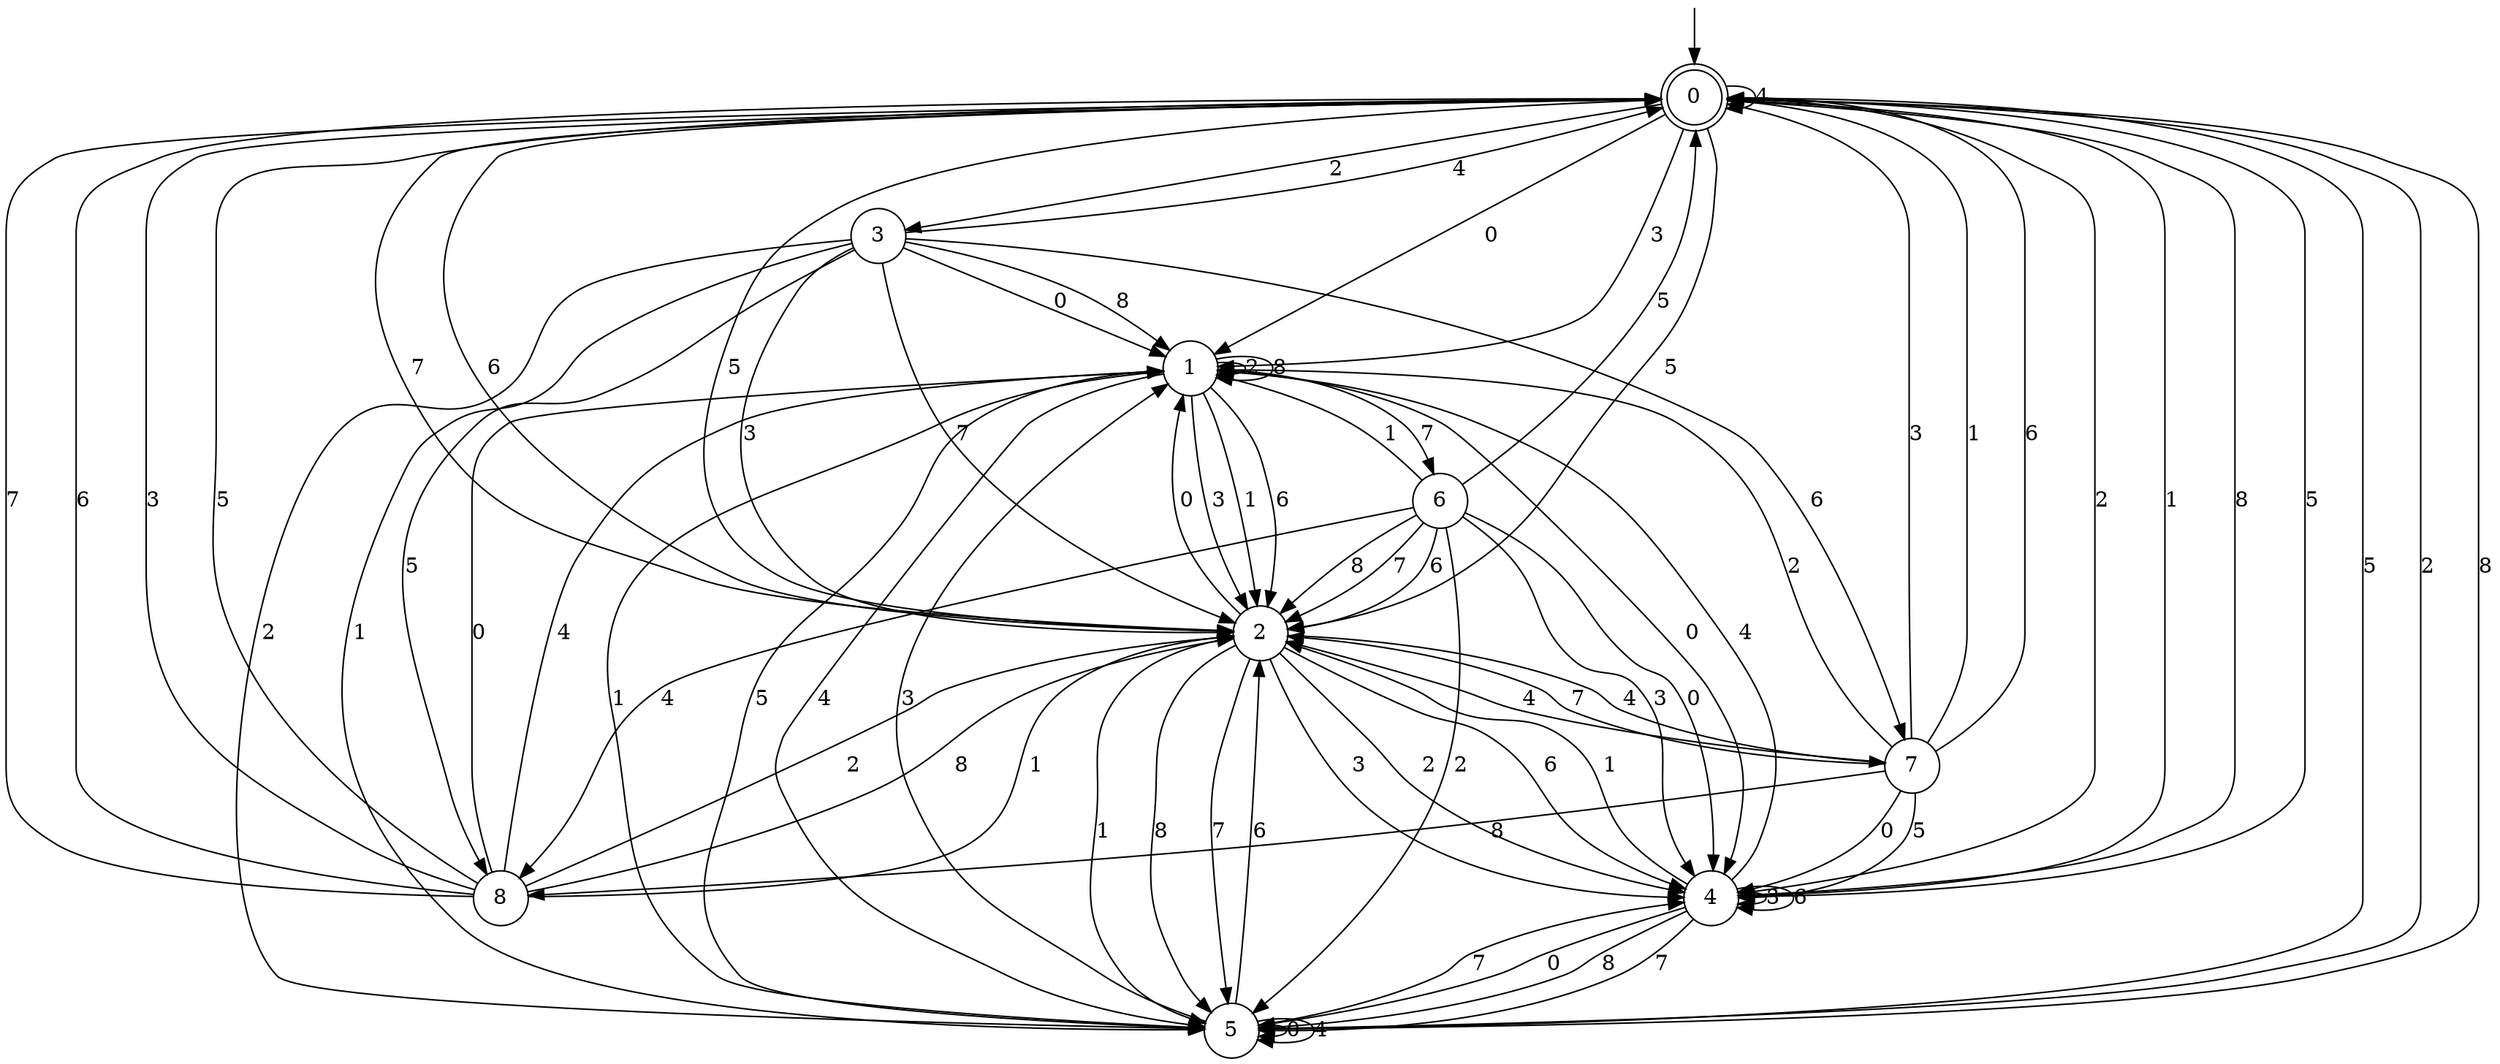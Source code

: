 digraph g {

	s0 [shape="doublecircle" label="0"];
	s1 [shape="circle" label="1"];
	s2 [shape="circle" label="2"];
	s3 [shape="circle" label="3"];
	s4 [shape="circle" label="4"];
	s5 [shape="circle" label="5"];
	s6 [shape="circle" label="6"];
	s7 [shape="circle" label="7"];
	s8 [shape="circle" label="8"];
	s0 -> s1 [label="3"];
	s0 -> s1 [label="0"];
	s0 -> s2 [label="5"];
	s0 -> s3 [label="2"];
	s0 -> s4 [label="1"];
	s0 -> s4 [label="8"];
	s0 -> s0 [label="4"];
	s0 -> s2 [label="7"];
	s0 -> s2 [label="6"];
	s1 -> s2 [label="3"];
	s1 -> s4 [label="0"];
	s1 -> s5 [label="5"];
	s1 -> s1 [label="2"];
	s1 -> s2 [label="1"];
	s1 -> s1 [label="8"];
	s1 -> s5 [label="4"];
	s1 -> s6 [label="7"];
	s1 -> s2 [label="6"];
	s2 -> s4 [label="3"];
	s2 -> s1 [label="0"];
	s2 -> s0 [label="5"];
	s2 -> s4 [label="2"];
	s2 -> s5 [label="1"];
	s2 -> s5 [label="8"];
	s2 -> s7 [label="4"];
	s2 -> s5 [label="7"];
	s2 -> s4 [label="6"];
	s3 -> s2 [label="3"];
	s3 -> s1 [label="0"];
	s3 -> s8 [label="5"];
	s3 -> s5 [label="2"];
	s3 -> s5 [label="1"];
	s3 -> s1 [label="8"];
	s3 -> s0 [label="4"];
	s3 -> s2 [label="7"];
	s3 -> s7 [label="6"];
	s4 -> s4 [label="3"];
	s4 -> s5 [label="0"];
	s4 -> s0 [label="5"];
	s4 -> s0 [label="2"];
	s4 -> s2 [label="1"];
	s4 -> s5 [label="8"];
	s4 -> s1 [label="4"];
	s4 -> s5 [label="7"];
	s4 -> s4 [label="6"];
	s5 -> s1 [label="3"];
	s5 -> s5 [label="0"];
	s5 -> s0 [label="5"];
	s5 -> s0 [label="2"];
	s5 -> s1 [label="1"];
	s5 -> s0 [label="8"];
	s5 -> s5 [label="4"];
	s5 -> s4 [label="7"];
	s5 -> s2 [label="6"];
	s6 -> s4 [label="3"];
	s6 -> s4 [label="0"];
	s6 -> s0 [label="5"];
	s6 -> s5 [label="2"];
	s6 -> s1 [label="1"];
	s6 -> s2 [label="8"];
	s6 -> s8 [label="4"];
	s6 -> s2 [label="7"];
	s6 -> s2 [label="6"];
	s7 -> s0 [label="3"];
	s7 -> s4 [label="0"];
	s7 -> s4 [label="5"];
	s7 -> s1 [label="2"];
	s7 -> s0 [label="1"];
	s7 -> s8 [label="8"];
	s7 -> s2 [label="4"];
	s7 -> s2 [label="7"];
	s7 -> s0 [label="6"];
	s8 -> s0 [label="3"];
	s8 -> s1 [label="0"];
	s8 -> s0 [label="5"];
	s8 -> s2 [label="2"];
	s8 -> s2 [label="1"];
	s8 -> s2 [label="8"];
	s8 -> s1 [label="4"];
	s8 -> s0 [label="7"];
	s8 -> s0 [label="6"];

__start0 [label="" shape="none" width="0" height="0"];
__start0 -> s0;

}
